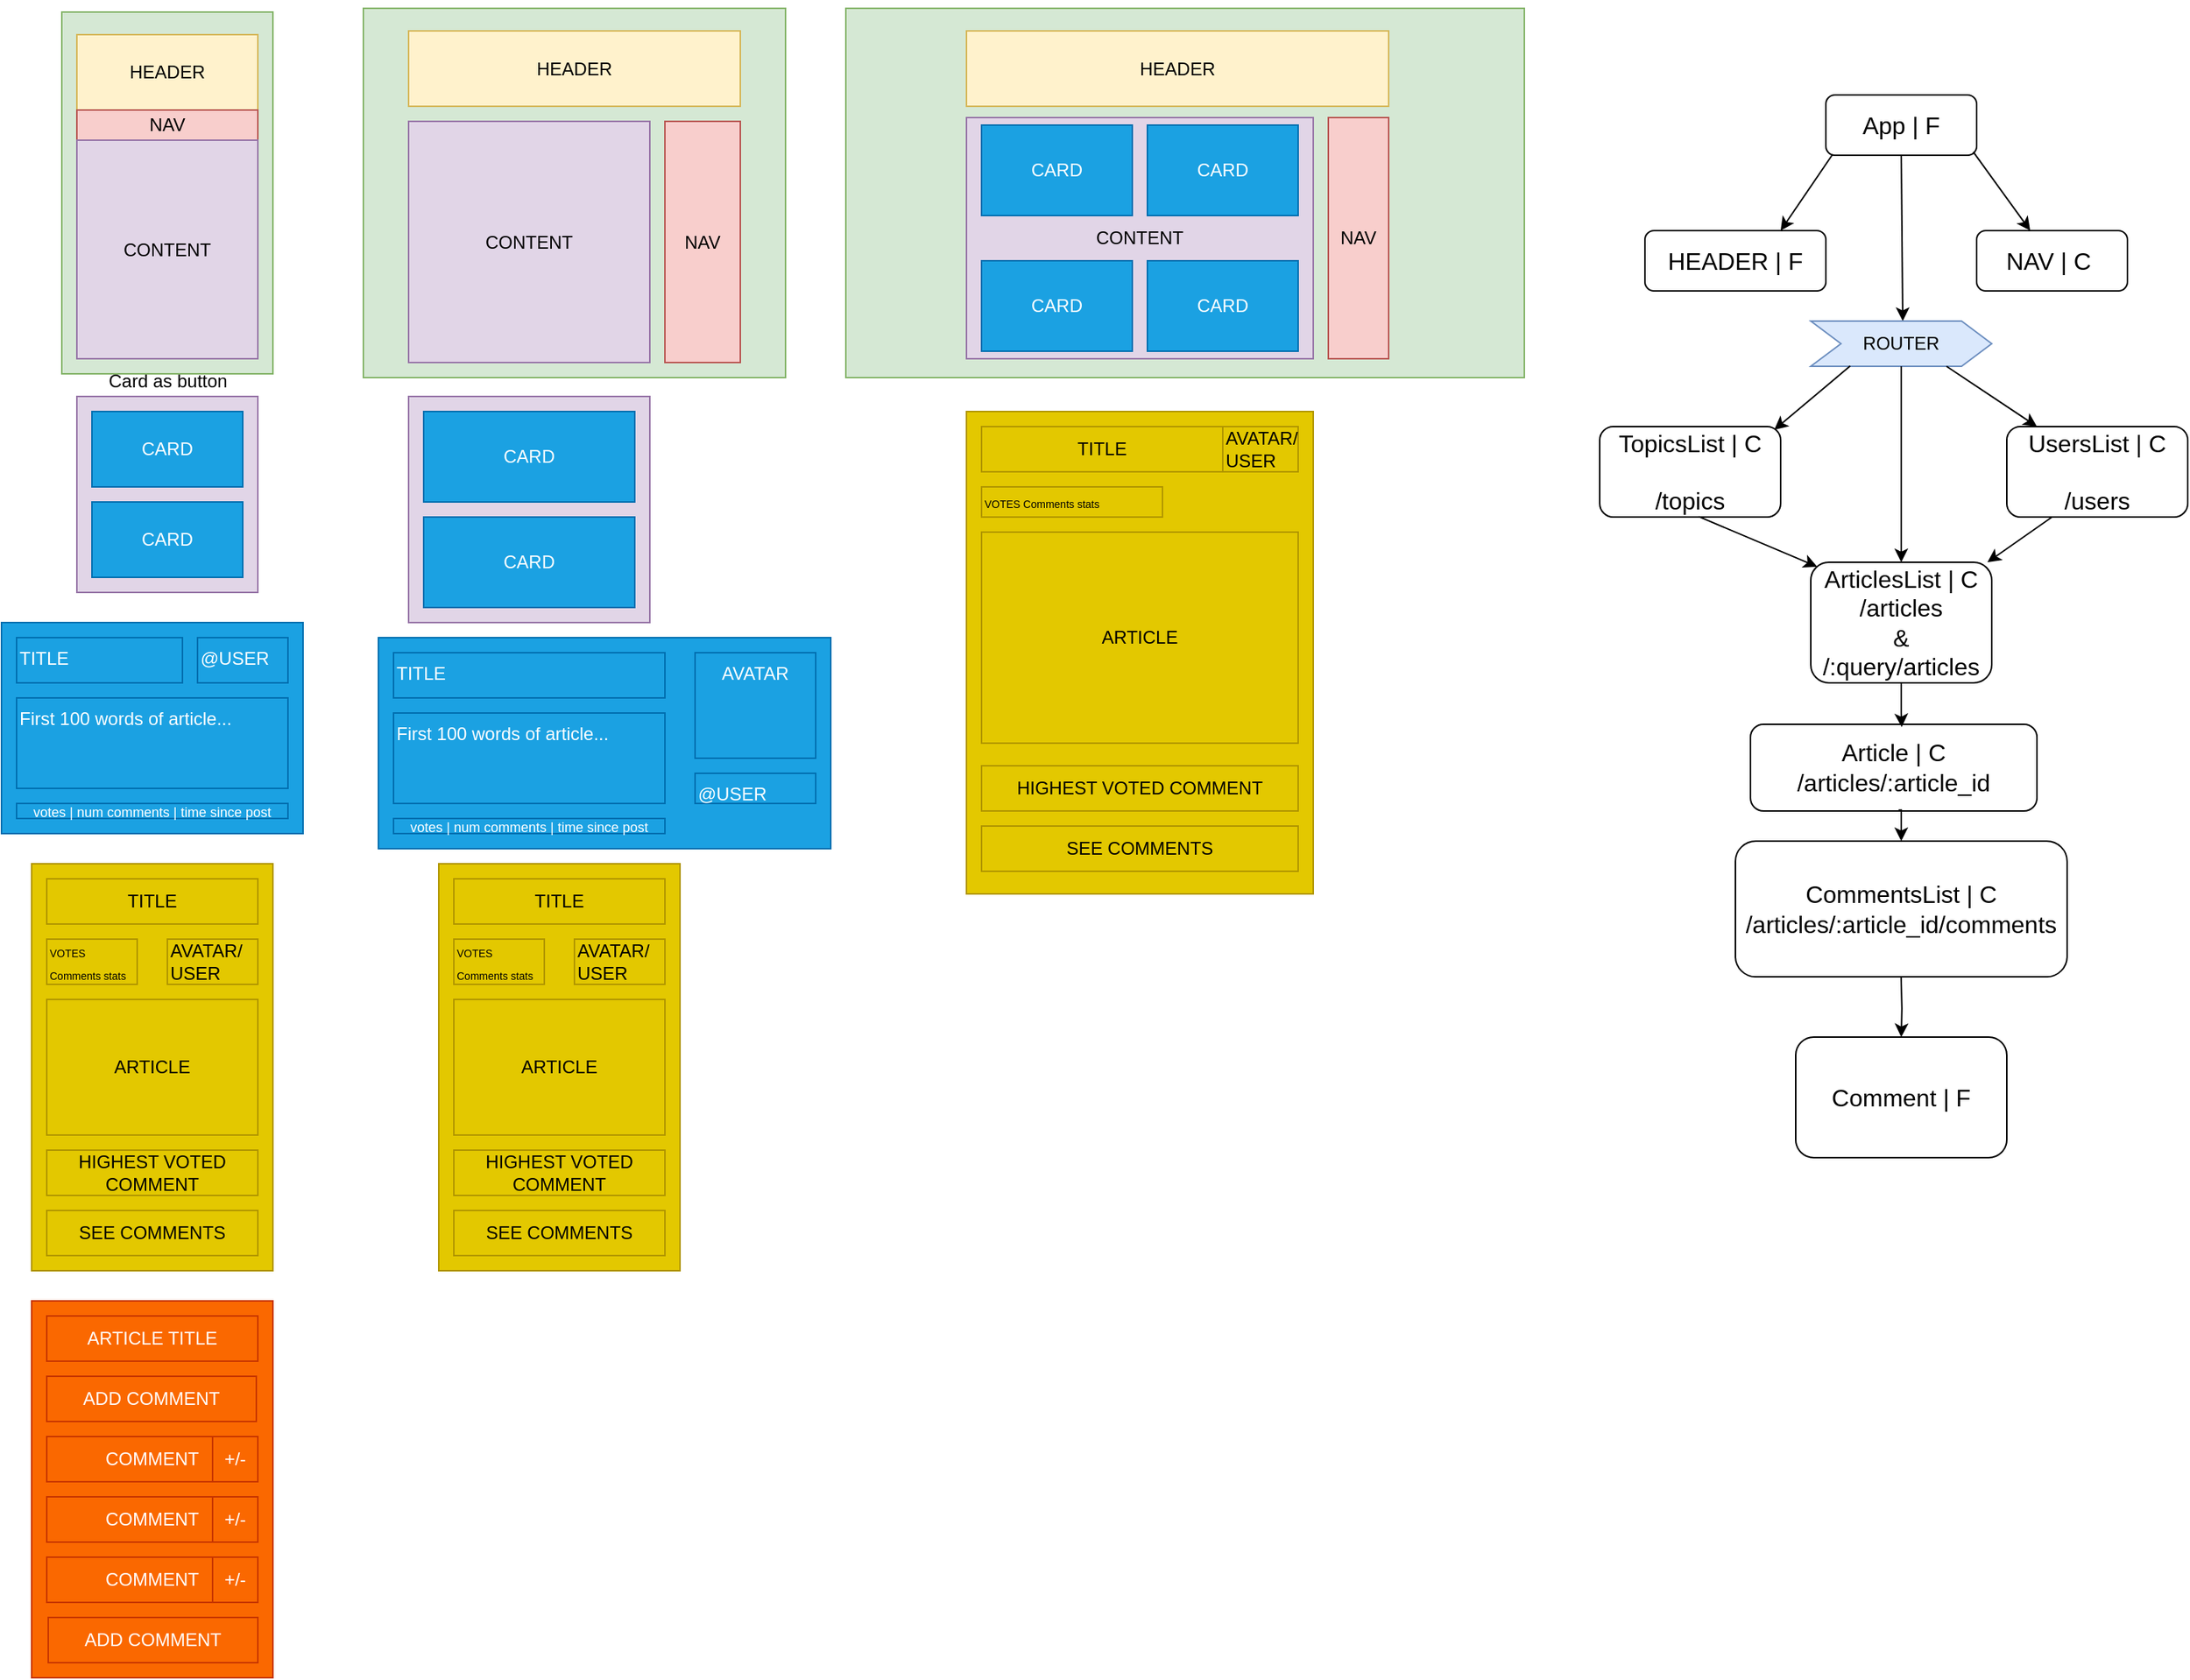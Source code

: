 <mxfile version="14.5.1" type="device"><diagram id="lXe79n0ZCMCR6eueU-ol" name="Page-1"><mxGraphModel dx="626" dy="1344" grid="1" gridSize="10" guides="1" tooltips="1" connect="1" arrows="1" fold="1" page="1" pageScale="1" pageWidth="827" pageHeight="1169" math="0" shadow="0"><root><mxCell id="0"/><mxCell id="1" parent="0"/><mxCell id="-HvX-lItipRIwZu9i45I-22" value="" style="whiteSpace=wrap;html=1;fillColor=#e1d5e7;strokeColor=#9673a6;" parent="1" vertex="1"><mxGeometry x="300" y="270" width="160" height="150" as="geometry"/></mxCell><mxCell id="-HvX-lItipRIwZu9i45I-5" style="edgeStyle=orthogonalEdgeStyle;rounded=0;orthogonalLoop=1;jettySize=auto;html=1;exitX=0;exitY=0.5;exitDx=0;exitDy=0;entryX=0.5;entryY=0;entryDx=0;entryDy=0;" parent="1" source="-HvX-lItipRIwZu9i45I-1" target="-HvX-lItipRIwZu9i45I-2" edge="1"><mxGeometry relative="1" as="geometry"/></mxCell><mxCell id="-HvX-lItipRIwZu9i45I-1" value="&lt;p style=&quot;line-height: 0%&quot;&gt;&lt;br&gt;&lt;/p&gt;" style="whiteSpace=wrap;html=1;rotation=90;fillColor=#d5e8d4;strokeColor=#82b366;align=left;" parent="1" vertex="1"><mxGeometry x="20" y="65" width="240" height="140" as="geometry"/></mxCell><mxCell id="-HvX-lItipRIwZu9i45I-2" value="HEADER" style="whiteSpace=wrap;html=1;fillColor=#fff2cc;strokeColor=#d6b656;" parent="1" vertex="1"><mxGeometry x="80" y="30" width="120" height="50" as="geometry"/></mxCell><mxCell id="-HvX-lItipRIwZu9i45I-3" value="NAV" style="whiteSpace=wrap;html=1;fillColor=#f8cecc;strokeColor=#b85450;" parent="1" vertex="1"><mxGeometry x="80" y="80" width="120" height="20" as="geometry"/></mxCell><mxCell id="-HvX-lItipRIwZu9i45I-6" value="CONTENT" style="whiteSpace=wrap;html=1;fillColor=#e1d5e7;strokeColor=#9673a6;" parent="1" vertex="1"><mxGeometry x="80" y="100" width="120" height="145" as="geometry"/></mxCell><mxCell id="-HvX-lItipRIwZu9i45I-7" value="" style="whiteSpace=wrap;html=1;fillColor=#d5e8d4;strokeColor=#82b366;" parent="1" vertex="1"><mxGeometry x="270" y="12.5" width="280" height="245" as="geometry"/></mxCell><mxCell id="-HvX-lItipRIwZu9i45I-8" value="" style="whiteSpace=wrap;html=1;fillColor=#e1d5e7;strokeColor=#9673a6;" parent="1" vertex="1"><mxGeometry x="80" y="270" width="120" height="130" as="geometry"/></mxCell><mxCell id="-HvX-lItipRIwZu9i45I-9" value="CARD" style="whiteSpace=wrap;html=1;fillColor=#1ba1e2;strokeColor=#006EAF;fontColor=#ffffff;" parent="1" vertex="1"><mxGeometry x="90" y="280" width="100" height="50" as="geometry"/></mxCell><mxCell id="-HvX-lItipRIwZu9i45I-10" value="CARD" style="whiteSpace=wrap;html=1;fillColor=#1ba1e2;strokeColor=#006EAF;fontColor=#ffffff;" parent="1" vertex="1"><mxGeometry x="90" y="340" width="100" height="50" as="geometry"/></mxCell><mxCell id="-HvX-lItipRIwZu9i45I-11" value="" style="whiteSpace=wrap;html=1;fillColor=#1ba1e2;strokeColor=#006EAF;fontColor=#ffffff;" parent="1" vertex="1"><mxGeometry x="30" y="420" width="200" height="140" as="geometry"/></mxCell><mxCell id="-HvX-lItipRIwZu9i45I-12" value="TITLE" style="fillColor=#1ba1e2;horizontal=1;verticalAlign=top;align=left;labelBackgroundColor=none;labelBorderColor=none;whiteSpace=wrap;html=1;strokeColor=#006EAF;fontColor=#ffffff;" parent="1" vertex="1"><mxGeometry x="40" y="430" width="110" height="30" as="geometry"/></mxCell><mxCell id="-HvX-lItipRIwZu9i45I-13" value="@USER" style="whiteSpace=wrap;html=1;fillColor=#1ba1e2;horizontal=1;verticalAlign=top;align=left;strokeColor=#006EAF;fontColor=#ffffff;" parent="1" vertex="1"><mxGeometry x="160" y="430" width="60" height="30" as="geometry"/></mxCell><mxCell id="-HvX-lItipRIwZu9i45I-14" value="First 100 words of article..." style="whiteSpace=wrap;html=1;fillColor=#1ba1e2;horizontal=1;verticalAlign=top;align=left;strokeColor=#006EAF;fontColor=#ffffff;" parent="1" vertex="1"><mxGeometry x="40" y="470" width="180" height="60" as="geometry"/></mxCell><mxCell id="-HvX-lItipRIwZu9i45I-16" value="&lt;font style=&quot;font-size: 9px&quot;&gt;votes | num comments |&amp;nbsp;&lt;/font&gt;&lt;span style=&quot;font-size: 9px&quot;&gt;time since post&lt;/span&gt;" style="whiteSpace=wrap;html=1;fillColor=#1ba1e2;horizontal=1;verticalAlign=middle;align=center;strokeColor=#006EAF;fontColor=#ffffff;" parent="1" vertex="1"><mxGeometry x="40" y="540" width="180" height="10" as="geometry"/></mxCell><mxCell id="-HvX-lItipRIwZu9i45I-17" value="HEADER" style="whiteSpace=wrap;html=1;fillColor=#fff2cc;strokeColor=#d6b656;" parent="1" vertex="1"><mxGeometry x="300" y="27.5" width="220" height="50" as="geometry"/></mxCell><mxCell id="-HvX-lItipRIwZu9i45I-18" value="NAV" style="whiteSpace=wrap;html=1;fillColor=#f8cecc;strokeColor=#b85450;" parent="1" vertex="1"><mxGeometry x="470" y="87.5" width="50" height="160" as="geometry"/></mxCell><mxCell id="-HvX-lItipRIwZu9i45I-19" value="CONTENT" style="whiteSpace=wrap;html=1;fillColor=#e1d5e7;strokeColor=#9673a6;" parent="1" vertex="1"><mxGeometry x="300" y="87.5" width="160" height="160" as="geometry"/></mxCell><mxCell id="-HvX-lItipRIwZu9i45I-20" value="CARD" style="whiteSpace=wrap;html=1;fillColor=#1ba1e2;strokeColor=#006EAF;fontColor=#ffffff;" parent="1" vertex="1"><mxGeometry x="310" y="280" width="140" height="60" as="geometry"/></mxCell><mxCell id="-HvX-lItipRIwZu9i45I-23" value="CARD" style="whiteSpace=wrap;html=1;fillColor=#1ba1e2;strokeColor=#006EAF;fontColor=#ffffff;" parent="1" vertex="1"><mxGeometry x="310" y="350" width="140" height="60" as="geometry"/></mxCell><mxCell id="-HvX-lItipRIwZu9i45I-24" value="" style="whiteSpace=wrap;html=1;fillColor=#1ba1e2;strokeColor=#006EAF;fontColor=#ffffff;" parent="1" vertex="1"><mxGeometry x="280" y="430" width="300" height="140" as="geometry"/></mxCell><mxCell id="-HvX-lItipRIwZu9i45I-25" value="TITLE" style="fillColor=#1ba1e2;horizontal=1;verticalAlign=top;align=left;labelBackgroundColor=none;labelBorderColor=none;whiteSpace=wrap;html=1;strokeColor=#006EAF;fontColor=#ffffff;" parent="1" vertex="1"><mxGeometry x="290" y="440" width="180" height="30" as="geometry"/></mxCell><mxCell id="-HvX-lItipRIwZu9i45I-26" value="@USER" style="whiteSpace=wrap;html=1;fillColor=#1ba1e2;horizontal=1;verticalAlign=top;align=left;strokeColor=#006EAF;fontColor=#ffffff;" parent="1" vertex="1"><mxGeometry x="490" y="520" width="80" height="20" as="geometry"/></mxCell><mxCell id="-HvX-lItipRIwZu9i45I-27" value="First 100 words of article..." style="whiteSpace=wrap;html=1;fillColor=#1ba1e2;horizontal=1;verticalAlign=top;align=left;strokeColor=#006EAF;fontColor=#ffffff;" parent="1" vertex="1"><mxGeometry x="290" y="480" width="180" height="60" as="geometry"/></mxCell><mxCell id="-HvX-lItipRIwZu9i45I-29" value="AVATAR" style="whiteSpace=wrap;html=1;fillColor=#1ba1e2;horizontal=1;verticalAlign=top;align=center;strokeColor=#006EAF;fontColor=#ffffff;" parent="1" vertex="1"><mxGeometry x="490" y="440" width="80" height="70" as="geometry"/></mxCell><mxCell id="-HvX-lItipRIwZu9i45I-30" value="&lt;font color=&quot;#000000&quot;&gt;Card as button&lt;/font&gt;" style="text;html=1;resizable=0;autosize=1;align=center;verticalAlign=middle;points=[];fillColor=none;strokeColor=none;rounded=0;labelBackgroundColor=none;fontColor=#FFFFFF;" parent="1" vertex="1"><mxGeometry x="95" y="250" width="90" height="20" as="geometry"/></mxCell><mxCell id="-HvX-lItipRIwZu9i45I-33" value="" style="whiteSpace=wrap;html=1;fillColor=#d5e8d4;strokeColor=#82b366;" parent="1" vertex="1"><mxGeometry x="590" y="12.5" width="450" height="245" as="geometry"/></mxCell><mxCell id="-HvX-lItipRIwZu9i45I-34" value="HEADER" style="whiteSpace=wrap;html=1;fillColor=#fff2cc;strokeColor=#d6b656;" parent="1" vertex="1"><mxGeometry x="670" y="27.5" width="280" height="50" as="geometry"/></mxCell><mxCell id="-HvX-lItipRIwZu9i45I-35" value="NAV" style="whiteSpace=wrap;html=1;fillColor=#f8cecc;strokeColor=#b85450;" parent="1" vertex="1"><mxGeometry x="910" y="85" width="40" height="160" as="geometry"/></mxCell><mxCell id="-HvX-lItipRIwZu9i45I-36" value="CONTENT" style="whiteSpace=wrap;html=1;fillColor=#e1d5e7;strokeColor=#9673a6;" parent="1" vertex="1"><mxGeometry x="670" y="85" width="230" height="160" as="geometry"/></mxCell><mxCell id="-HvX-lItipRIwZu9i45I-38" value="CARD" style="whiteSpace=wrap;html=1;fillColor=#1ba1e2;strokeColor=#006EAF;fontColor=#ffffff;" parent="1" vertex="1"><mxGeometry x="680" y="90" width="100" height="60" as="geometry"/></mxCell><mxCell id="-HvX-lItipRIwZu9i45I-39" value="CARD" style="whiteSpace=wrap;html=1;fillColor=#1ba1e2;strokeColor=#006EAF;fontColor=#ffffff;" parent="1" vertex="1"><mxGeometry x="790" y="90" width="100" height="60" as="geometry"/></mxCell><mxCell id="-HvX-lItipRIwZu9i45I-40" value="CARD" style="whiteSpace=wrap;html=1;fillColor=#1ba1e2;strokeColor=#006EAF;fontColor=#ffffff;" parent="1" vertex="1"><mxGeometry x="680" y="180" width="100" height="60" as="geometry"/></mxCell><mxCell id="-HvX-lItipRIwZu9i45I-41" value="CARD" style="whiteSpace=wrap;html=1;fillColor=#1ba1e2;strokeColor=#006EAF;fontColor=#ffffff;" parent="1" vertex="1"><mxGeometry x="790" y="180" width="100" height="60" as="geometry"/></mxCell><mxCell id="-HvX-lItipRIwZu9i45I-42" value="" style="whiteSpace=wrap;html=1;labelBackgroundColor=none;fillColor=#e3c800;fontColor=#ffffff;align=left;strokeColor=#B09500;" parent="1" vertex="1"><mxGeometry x="50" y="580" width="160" height="270" as="geometry"/></mxCell><mxCell id="-HvX-lItipRIwZu9i45I-44" value="&lt;div&gt;&lt;span&gt;&lt;font color=&quot;#000000&quot;&gt;TITLE&lt;/font&gt;&lt;/span&gt;&lt;/div&gt;" style="whiteSpace=wrap;html=1;labelBackgroundColor=none;fillColor=#e3c800;fontColor=#ffffff;align=center;strokeColor=#B09500;" parent="1" vertex="1"><mxGeometry x="60" y="590" width="140" height="30" as="geometry"/></mxCell><mxCell id="-HvX-lItipRIwZu9i45I-45" value="&lt;font style=&quot;font-size: 9px&quot;&gt;votes | num comments |&amp;nbsp;&lt;/font&gt;&lt;span style=&quot;font-size: 9px&quot;&gt;time since post&lt;/span&gt;" style="whiteSpace=wrap;html=1;fillColor=#1ba1e2;horizontal=1;verticalAlign=middle;align=center;strokeColor=#006EAF;fontColor=#ffffff;" parent="1" vertex="1"><mxGeometry x="290" y="550" width="180" height="10" as="geometry"/></mxCell><mxCell id="-HvX-lItipRIwZu9i45I-47" value="&lt;font color=&quot;#000000&quot; style=&quot;font-size: 7px&quot;&gt;VOTES Comments stats&lt;/font&gt;" style="whiteSpace=wrap;html=1;labelBackgroundColor=none;fillColor=#e3c800;fontColor=#ffffff;align=left;strokeColor=#B09500;" parent="1" vertex="1"><mxGeometry x="60" y="630" width="60" height="30" as="geometry"/></mxCell><mxCell id="-HvX-lItipRIwZu9i45I-49" value="&lt;font color=&quot;#000000&quot;&gt;AVATAR/&lt;br&gt;USER&lt;/font&gt;" style="whiteSpace=wrap;html=1;labelBackgroundColor=none;fillColor=#e3c800;fontColor=#ffffff;align=left;strokeColor=#B09500;" parent="1" vertex="1"><mxGeometry x="140" y="630" width="60" height="30" as="geometry"/></mxCell><mxCell id="-HvX-lItipRIwZu9i45I-50" value="&lt;font color=&quot;#000000&quot;&gt;ARTICLE&lt;/font&gt;" style="whiteSpace=wrap;html=1;labelBackgroundColor=none;fillColor=#e3c800;fontColor=#ffffff;align=center;strokeColor=#B09500;" parent="1" vertex="1"><mxGeometry x="60" y="670" width="140" height="90" as="geometry"/></mxCell><mxCell id="-HvX-lItipRIwZu9i45I-51" value="&lt;font color=&quot;#000000&quot;&gt;HIGHEST VOTED COMMENT&lt;/font&gt;" style="whiteSpace=wrap;html=1;labelBackgroundColor=none;fillColor=#e3c800;fontColor=#ffffff;align=center;strokeColor=#B09500;" parent="1" vertex="1"><mxGeometry x="60" y="770" width="140" height="30" as="geometry"/></mxCell><mxCell id="-HvX-lItipRIwZu9i45I-58" value="" style="whiteSpace=wrap;html=1;labelBackgroundColor=none;fillColor=#e3c800;fontColor=#ffffff;align=left;strokeColor=#B09500;" parent="1" vertex="1"><mxGeometry x="670" y="280" width="230" height="320" as="geometry"/></mxCell><mxCell id="-HvX-lItipRIwZu9i45I-59" value="&lt;div&gt;&lt;span&gt;&lt;font color=&quot;#000000&quot;&gt;TITLE&lt;/font&gt;&lt;/span&gt;&lt;/div&gt;" style="whiteSpace=wrap;html=1;labelBackgroundColor=none;fillColor=#e3c800;fontColor=#ffffff;align=center;strokeColor=#B09500;" parent="1" vertex="1"><mxGeometry x="680" y="290" width="160" height="30" as="geometry"/></mxCell><mxCell id="-HvX-lItipRIwZu9i45I-60" value="&lt;font color=&quot;#000000&quot; style=&quot;font-size: 7px&quot;&gt;VOTES Comments stats&lt;/font&gt;" style="whiteSpace=wrap;html=1;labelBackgroundColor=none;fillColor=#e3c800;fontColor=#ffffff;align=left;strokeColor=#B09500;" parent="1" vertex="1"><mxGeometry x="680" y="330" width="120" height="20" as="geometry"/></mxCell><mxCell id="-HvX-lItipRIwZu9i45I-61" value="&lt;font color=&quot;#000000&quot;&gt;AVATAR/&lt;br&gt;USER&lt;/font&gt;" style="whiteSpace=wrap;html=1;labelBackgroundColor=none;fillColor=#e3c800;fontColor=#ffffff;align=left;strokeColor=#B09500;" parent="1" vertex="1"><mxGeometry x="840" y="290" width="50" height="30" as="geometry"/></mxCell><mxCell id="-HvX-lItipRIwZu9i45I-62" value="&lt;font color=&quot;#000000&quot;&gt;ARTICLE&lt;/font&gt;" style="whiteSpace=wrap;html=1;labelBackgroundColor=none;fillColor=#e3c800;fontColor=#ffffff;align=center;strokeColor=#B09500;" parent="1" vertex="1"><mxGeometry x="680" y="360" width="210" height="140" as="geometry"/></mxCell><mxCell id="-HvX-lItipRIwZu9i45I-79" value="&lt;font color=&quot;#000000&quot;&gt;&lt;span style=&quot;font-size: 16px&quot;&gt;App | F&lt;/span&gt;&lt;/font&gt;" style="rounded=1;whiteSpace=wrap;html=1;labelBackgroundColor=none;fillColor=none;fontColor=#FFFFFF;align=center;" parent="1" vertex="1"><mxGeometry x="1240" y="70" width="100" height="40" as="geometry"/></mxCell><mxCell id="-HvX-lItipRIwZu9i45I-80" value="&lt;font color=&quot;#000000&quot; style=&quot;font-size: 16px&quot;&gt;HEADER | F&lt;/font&gt;" style="rounded=1;whiteSpace=wrap;html=1;labelBackgroundColor=none;fillColor=none;fontColor=#FFFFFF;align=center;" parent="1" vertex="1"><mxGeometry x="1120" y="160" width="120" height="40" as="geometry"/></mxCell><mxCell id="-HvX-lItipRIwZu9i45I-81" value="&lt;font color=&quot;#000000&quot; style=&quot;font-size: 16px&quot;&gt;NAV | C&amp;nbsp;&lt;/font&gt;" style="rounded=1;whiteSpace=wrap;html=1;labelBackgroundColor=none;fillColor=none;fontColor=#FFFFFF;align=center;" parent="1" vertex="1"><mxGeometry x="1340" y="160" width="100" height="40" as="geometry"/></mxCell><mxCell id="-HvX-lItipRIwZu9i45I-82" value="" style="endArrow=classic;html=1;fontColor=#FFFFFF;exitX=0.978;exitY=0.946;exitDx=0;exitDy=0;exitPerimeter=0;" parent="1" source="-HvX-lItipRIwZu9i45I-79" target="-HvX-lItipRIwZu9i45I-81" edge="1"><mxGeometry width="50" height="50" relative="1" as="geometry"><mxPoint x="1340" y="110" as="sourcePoint"/><mxPoint x="1530" y="220" as="targetPoint"/></mxGeometry></mxCell><mxCell id="-HvX-lItipRIwZu9i45I-83" value="" style="endArrow=classic;html=1;fontColor=#FFFFFF;exitX=0.044;exitY=0.988;exitDx=0;exitDy=0;exitPerimeter=0;entryX=0.75;entryY=0;entryDx=0;entryDy=0;" parent="1" source="-HvX-lItipRIwZu9i45I-79" target="-HvX-lItipRIwZu9i45I-80" edge="1"><mxGeometry width="50" height="50" relative="1" as="geometry"><mxPoint x="1241" y="108.92" as="sourcePoint"/><mxPoint x="1278.732" y="161.08" as="targetPoint"/></mxGeometry></mxCell><mxCell id="-HvX-lItipRIwZu9i45I-85" value="" style="endArrow=classic;html=1;fontColor=#FFFFFF;exitX=0.5;exitY=1;exitDx=0;exitDy=0;entryX=0.5;entryY=0;entryDx=0;entryDy=0;" parent="1" source="-HvX-lItipRIwZu9i45I-79" edge="1"><mxGeometry width="50" height="50" relative="1" as="geometry"><mxPoint x="1347.8" y="117.84" as="sourcePoint"/><mxPoint x="1291" y="220" as="targetPoint"/></mxGeometry></mxCell><mxCell id="-HvX-lItipRIwZu9i45I-88" value="&lt;font color=&quot;#000000&quot;&gt;ROUTER&lt;/font&gt;" style="shape=step;perimeter=stepPerimeter;whiteSpace=wrap;html=1;fixedSize=1;rounded=0;shadow=0;glass=0;sketch=0;fillColor=#dae8fc;align=center;strokeColor=#6c8ebf;" parent="1" vertex="1"><mxGeometry x="1230" y="220" width="120" height="30" as="geometry"/></mxCell><mxCell id="-HvX-lItipRIwZu9i45I-115" value="" style="edgeStyle=orthogonalEdgeStyle;rounded=0;orthogonalLoop=1;jettySize=auto;html=1;fontColor=#FFFFFF;entryX=0.528;entryY=0.033;entryDx=0;entryDy=0;entryPerimeter=0;" parent="1" source="-HvX-lItipRIwZu9i45I-90" target="-HvX-lItipRIwZu9i45I-108" edge="1"><mxGeometry relative="1" as="geometry"><mxPoint x="1290" y="440" as="targetPoint"/></mxGeometry></mxCell><mxCell id="-HvX-lItipRIwZu9i45I-90" value="&lt;font color=&quot;#000000&quot; style=&quot;font-size: 16px&quot;&gt;ArticlesList | C&lt;br&gt;/articles&lt;br&gt;&amp;amp;&lt;br&gt;/:query/articles&lt;br&gt;&lt;/font&gt;" style="rounded=1;whiteSpace=wrap;html=1;labelBackgroundColor=none;fillColor=none;fontColor=#FFFFFF;align=center;" parent="1" vertex="1"><mxGeometry x="1230" y="380" width="120" height="80" as="geometry"/></mxCell><mxCell id="-HvX-lItipRIwZu9i45I-91" value="&lt;font color=&quot;#000000&quot; style=&quot;font-size: 16px&quot;&gt;TopicsList | C&lt;br&gt;&lt;br&gt;/topics&lt;br&gt;&lt;/font&gt;" style="rounded=1;whiteSpace=wrap;html=1;labelBackgroundColor=none;fillColor=none;fontColor=#FFFFFF;align=center;" parent="1" vertex="1"><mxGeometry x="1090" y="290" width="120" height="60" as="geometry"/></mxCell><mxCell id="-HvX-lItipRIwZu9i45I-92" value="&lt;font color=&quot;#000000&quot; style=&quot;font-size: 16px&quot;&gt;UsersList | C&lt;br&gt;&lt;br&gt;/users&lt;br&gt;&lt;/font&gt;" style="rounded=1;whiteSpace=wrap;html=1;labelBackgroundColor=none;fillColor=none;fontColor=#FFFFFF;align=center;" parent="1" vertex="1"><mxGeometry x="1360" y="290" width="120" height="60" as="geometry"/></mxCell><mxCell id="-HvX-lItipRIwZu9i45I-104" value="" style="endArrow=classic;html=1;fontColor=#FFFFFF;entryX=0.5;entryY=0;entryDx=0;entryDy=0;exitX=0.5;exitY=1;exitDx=0;exitDy=0;" parent="1" source="-HvX-lItipRIwZu9i45I-88" target="-HvX-lItipRIwZu9i45I-90" edge="1"><mxGeometry width="50" height="50" relative="1" as="geometry"><mxPoint x="1341" y="260.0" as="sourcePoint"/><mxPoint x="1370.96" y="284.68" as="targetPoint"/></mxGeometry></mxCell><mxCell id="-HvX-lItipRIwZu9i45I-105" value="" style="endArrow=classic;html=1;fontColor=#FFFFFF;entryX=0.965;entryY=0.035;entryDx=0;entryDy=0;exitX=0.218;exitY=0.993;exitDx=0;exitDy=0;exitPerimeter=0;entryPerimeter=0;" parent="1" source="-HvX-lItipRIwZu9i45I-88" target="-HvX-lItipRIwZu9i45I-91" edge="1"><mxGeometry width="50" height="50" relative="1" as="geometry"><mxPoint x="1243" y="260.6" as="sourcePoint"/><mxPoint x="1209.04" y="285.8" as="targetPoint"/></mxGeometry></mxCell><mxCell id="-HvX-lItipRIwZu9i45I-106" value="" style="endArrow=classic;html=1;fontColor=#FFFFFF;exitX=0.75;exitY=1;exitDx=0;exitDy=0;" parent="1" source="-HvX-lItipRIwZu9i45I-88" target="-HvX-lItipRIwZu9i45I-92" edge="1"><mxGeometry width="50" height="50" relative="1" as="geometry"><mxPoint x="1332.12" y="249.92" as="sourcePoint"/><mxPoint x="1360" y="288" as="targetPoint"/><Array as="points"><mxPoint x="1380" y="290"/></Array></mxGeometry></mxCell><mxCell id="-HvX-lItipRIwZu9i45I-108" value="&lt;font color=&quot;#000000&quot; style=&quot;font-size: 16px&quot;&gt;Article | C&lt;br&gt;/articles/:article_id&lt;br&gt;&lt;/font&gt;" style="rounded=1;whiteSpace=wrap;html=1;labelBackgroundColor=none;fillColor=none;fontColor=#FFFFFF;align=center;" parent="1" vertex="1"><mxGeometry x="1190" y="487.5" width="190" height="57.5" as="geometry"/></mxCell><mxCell id="-HvX-lItipRIwZu9i45I-109" value="&lt;font color=&quot;#000000&quot; style=&quot;font-size: 16px&quot;&gt;CommentsList | C&lt;br&gt;/articles/:article_id/comments&lt;br&gt;&lt;/font&gt;" style="rounded=1;whiteSpace=wrap;html=1;labelBackgroundColor=none;fillColor=none;fontColor=#FFFFFF;align=center;" parent="1" vertex="1"><mxGeometry x="1180" y="565" width="220" height="90" as="geometry"/></mxCell><mxCell id="-HvX-lItipRIwZu9i45I-110" value="&lt;font color=&quot;#000000&quot; style=&quot;font-size: 16px&quot;&gt;Comment | F&lt;br&gt;&lt;/font&gt;" style="rounded=1;whiteSpace=wrap;html=1;labelBackgroundColor=none;fillColor=none;fontColor=#FFFFFF;align=center;" parent="1" vertex="1"><mxGeometry x="1220" y="695" width="140" height="80" as="geometry"/></mxCell><mxCell id="-HvX-lItipRIwZu9i45I-113" value="" style="endArrow=classic;html=1;fontColor=#FFFFFF;entryX=0.035;entryY=0.036;entryDx=0;entryDy=0;exitX=0.547;exitY=0.995;exitDx=0;exitDy=0;exitPerimeter=0;entryPerimeter=0;" parent="1" source="-HvX-lItipRIwZu9i45I-91" target="-HvX-lItipRIwZu9i45I-90" edge="1"><mxGeometry width="50" height="50" relative="1" as="geometry"><mxPoint x="1300" y="260" as="sourcePoint"/><mxPoint x="1224.56" y="372.28" as="targetPoint"/></mxGeometry></mxCell><mxCell id="-HvX-lItipRIwZu9i45I-116" value="" style="edgeStyle=orthogonalEdgeStyle;rounded=0;orthogonalLoop=1;jettySize=auto;html=1;fontColor=#FFFFFF;entryX=0.5;entryY=0;entryDx=0;entryDy=0;exitX=0.517;exitY=0.989;exitDx=0;exitDy=0;exitPerimeter=0;" parent="1" target="-HvX-lItipRIwZu9i45I-109" edge="1" source="-HvX-lItipRIwZu9i45I-108"><mxGeometry relative="1" as="geometry"><mxPoint x="1290" y="550" as="sourcePoint"/><mxPoint x="1290" y="527.5" as="targetPoint"/></mxGeometry></mxCell><mxCell id="-HvX-lItipRIwZu9i45I-117" value="" style="edgeStyle=orthogonalEdgeStyle;rounded=0;orthogonalLoop=1;jettySize=auto;html=1;fontColor=#FFFFFF;entryX=0.5;entryY=0;entryDx=0;entryDy=0;" parent="1" target="-HvX-lItipRIwZu9i45I-110" edge="1"><mxGeometry relative="1" as="geometry"><mxPoint x="1289.9" y="655" as="sourcePoint"/><mxPoint x="1290.04" y="675" as="targetPoint"/></mxGeometry></mxCell><mxCell id="-HvX-lItipRIwZu9i45I-120" value="" style="endArrow=classic;html=1;fontColor=#FFFFFF;exitX=0.25;exitY=1;exitDx=0;exitDy=0;" parent="1" source="-HvX-lItipRIwZu9i45I-92" target="-HvX-lItipRIwZu9i45I-90" edge="1"><mxGeometry width="50" height="50" relative="1" as="geometry"><mxPoint x="1165.64" y="339.8" as="sourcePoint"/><mxPoint x="1244.2" y="381.44" as="targetPoint"/></mxGeometry></mxCell><mxCell id="-HvX-lItipRIwZu9i45I-123" value="&lt;font color=&quot;#000000&quot;&gt;SEE COMMENTS&lt;/font&gt;" style="whiteSpace=wrap;html=1;labelBackgroundColor=none;fillColor=#e3c800;fontColor=#ffffff;align=center;strokeColor=#B09500;" parent="1" vertex="1"><mxGeometry x="60" y="810" width="140" height="30" as="geometry"/></mxCell><mxCell id="-HvX-lItipRIwZu9i45I-133" value="" style="whiteSpace=wrap;html=1;labelBackgroundColor=none;fillColor=#e3c800;fontColor=#ffffff;align=left;strokeColor=#B09500;" parent="1" vertex="1"><mxGeometry x="320" y="580" width="160" height="270" as="geometry"/></mxCell><mxCell id="-HvX-lItipRIwZu9i45I-134" value="&lt;div&gt;&lt;span&gt;&lt;font color=&quot;#000000&quot;&gt;TITLE&lt;/font&gt;&lt;/span&gt;&lt;/div&gt;" style="whiteSpace=wrap;html=1;labelBackgroundColor=none;fillColor=#e3c800;fontColor=#ffffff;align=center;strokeColor=#B09500;" parent="1" vertex="1"><mxGeometry x="330" y="590" width="140" height="30" as="geometry"/></mxCell><mxCell id="-HvX-lItipRIwZu9i45I-135" value="&lt;font color=&quot;#000000&quot; style=&quot;font-size: 7px&quot;&gt;VOTES Comments stats&lt;/font&gt;" style="whiteSpace=wrap;html=1;labelBackgroundColor=none;fillColor=#e3c800;fontColor=#ffffff;align=left;strokeColor=#B09500;" parent="1" vertex="1"><mxGeometry x="330" y="630" width="60" height="30" as="geometry"/></mxCell><mxCell id="-HvX-lItipRIwZu9i45I-136" value="&lt;font color=&quot;#000000&quot;&gt;AVATAR/&lt;br&gt;USER&lt;/font&gt;" style="whiteSpace=wrap;html=1;labelBackgroundColor=none;fillColor=#e3c800;fontColor=#ffffff;align=left;strokeColor=#B09500;" parent="1" vertex="1"><mxGeometry x="410" y="630" width="60" height="30" as="geometry"/></mxCell><mxCell id="-HvX-lItipRIwZu9i45I-137" value="&lt;font color=&quot;#000000&quot;&gt;ARTICLE&lt;/font&gt;" style="whiteSpace=wrap;html=1;labelBackgroundColor=none;fillColor=#e3c800;fontColor=#ffffff;align=center;strokeColor=#B09500;" parent="1" vertex="1"><mxGeometry x="330" y="670" width="140" height="90" as="geometry"/></mxCell><mxCell id="-HvX-lItipRIwZu9i45I-138" value="&lt;font color=&quot;#000000&quot;&gt;HIGHEST VOTED COMMENT&lt;/font&gt;" style="whiteSpace=wrap;html=1;labelBackgroundColor=none;fillColor=#e3c800;fontColor=#ffffff;align=center;strokeColor=#B09500;" parent="1" vertex="1"><mxGeometry x="330" y="770" width="140" height="30" as="geometry"/></mxCell><mxCell id="-HvX-lItipRIwZu9i45I-139" value="&lt;font color=&quot;#000000&quot;&gt;SEE COMMENTS&lt;/font&gt;" style="whiteSpace=wrap;html=1;labelBackgroundColor=none;fillColor=#e3c800;fontColor=#ffffff;align=center;strokeColor=#B09500;" parent="1" vertex="1"><mxGeometry x="330" y="810" width="140" height="30" as="geometry"/></mxCell><mxCell id="-HvX-lItipRIwZu9i45I-142" value="&lt;font color=&quot;#000000&quot;&gt;HIGHEST VOTED COMMENT&lt;/font&gt;" style="whiteSpace=wrap;html=1;labelBackgroundColor=none;fillColor=#e3c800;fontColor=#ffffff;align=center;strokeColor=#B09500;" parent="1" vertex="1"><mxGeometry x="680" y="515" width="210" height="30" as="geometry"/></mxCell><mxCell id="-HvX-lItipRIwZu9i45I-143" value="&lt;font color=&quot;#000000&quot;&gt;SEE COMMENTS&lt;/font&gt;" style="whiteSpace=wrap;html=1;labelBackgroundColor=none;fillColor=#e3c800;fontColor=#ffffff;align=center;strokeColor=#B09500;" parent="1" vertex="1"><mxGeometry x="680" y="555" width="210" height="30" as="geometry"/></mxCell><mxCell id="-HvX-lItipRIwZu9i45I-144" value="" style="whiteSpace=wrap;html=1;rounded=0;shadow=0;glass=0;sketch=0;fillColor=#fa6800;fontColor=#ffffff;align=left;strokeColor=#C73500;" parent="1" vertex="1"><mxGeometry x="50" y="870" width="160" height="250" as="geometry"/></mxCell><mxCell id="-HvX-lItipRIwZu9i45I-145" value="ARTICLE TITLE" style="whiteSpace=wrap;html=1;rounded=0;shadow=0;glass=0;sketch=0;fillColor=#fa6800;fontColor=#ffffff;align=center;strokeColor=#C73500;" parent="1" vertex="1"><mxGeometry x="60" y="880" width="140" height="30" as="geometry"/></mxCell><mxCell id="-HvX-lItipRIwZu9i45I-146" value="COMMENT" style="whiteSpace=wrap;html=1;rounded=0;shadow=0;glass=0;sketch=0;fillColor=#fa6800;fontColor=#ffffff;align=center;strokeColor=#C73500;" parent="1" vertex="1"><mxGeometry x="60" y="960" width="140" height="30" as="geometry"/></mxCell><mxCell id="-HvX-lItipRIwZu9i45I-147" value="COMMENT" style="whiteSpace=wrap;html=1;rounded=0;shadow=0;glass=0;sketch=0;fillColor=#fa6800;fontColor=#ffffff;align=center;strokeColor=#C73500;" parent="1" vertex="1"><mxGeometry x="60" y="1000" width="140" height="30" as="geometry"/></mxCell><mxCell id="-HvX-lItipRIwZu9i45I-148" value="COMMENT" style="whiteSpace=wrap;html=1;rounded=0;shadow=0;glass=0;sketch=0;fillColor=#fa6800;fontColor=#ffffff;align=center;strokeColor=#C73500;" parent="1" vertex="1"><mxGeometry x="60" y="1040" width="140" height="30" as="geometry"/></mxCell><mxCell id="-HvX-lItipRIwZu9i45I-149" value="ADD COMMENT" style="whiteSpace=wrap;html=1;rounded=0;shadow=0;glass=0;sketch=0;fillColor=#fa6800;fontColor=#ffffff;align=center;strokeColor=#C73500;" parent="1" vertex="1"><mxGeometry x="60" y="920" width="139" height="30" as="geometry"/></mxCell><mxCell id="-HvX-lItipRIwZu9i45I-150" value="ADD COMMENT" style="whiteSpace=wrap;html=1;rounded=0;shadow=0;glass=0;sketch=0;fillColor=#fa6800;fontColor=#ffffff;align=center;strokeColor=#C73500;" parent="1" vertex="1"><mxGeometry x="61" y="1080" width="139" height="30" as="geometry"/></mxCell><mxCell id="-HvX-lItipRIwZu9i45I-151" value="+/-" style="whiteSpace=wrap;html=1;rounded=0;shadow=0;glass=0;sketch=0;fillColor=#fa6800;fontColor=#ffffff;align=center;strokeColor=#C73500;" parent="1" vertex="1"><mxGeometry x="170" y="960" width="30" height="30" as="geometry"/></mxCell><mxCell id="-HvX-lItipRIwZu9i45I-152" value="+/-" style="whiteSpace=wrap;html=1;rounded=0;shadow=0;glass=0;sketch=0;fillColor=#fa6800;fontColor=#ffffff;align=center;strokeColor=#C73500;" parent="1" vertex="1"><mxGeometry x="170" y="1000" width="30" height="30" as="geometry"/></mxCell><mxCell id="-HvX-lItipRIwZu9i45I-153" value="+/-" style="whiteSpace=wrap;html=1;rounded=0;shadow=0;glass=0;sketch=0;fillColor=#fa6800;fontColor=#ffffff;align=center;strokeColor=#C73500;" parent="1" vertex="1"><mxGeometry x="170" y="1040" width="30" height="30" as="geometry"/></mxCell></root></mxGraphModel></diagram></mxfile>